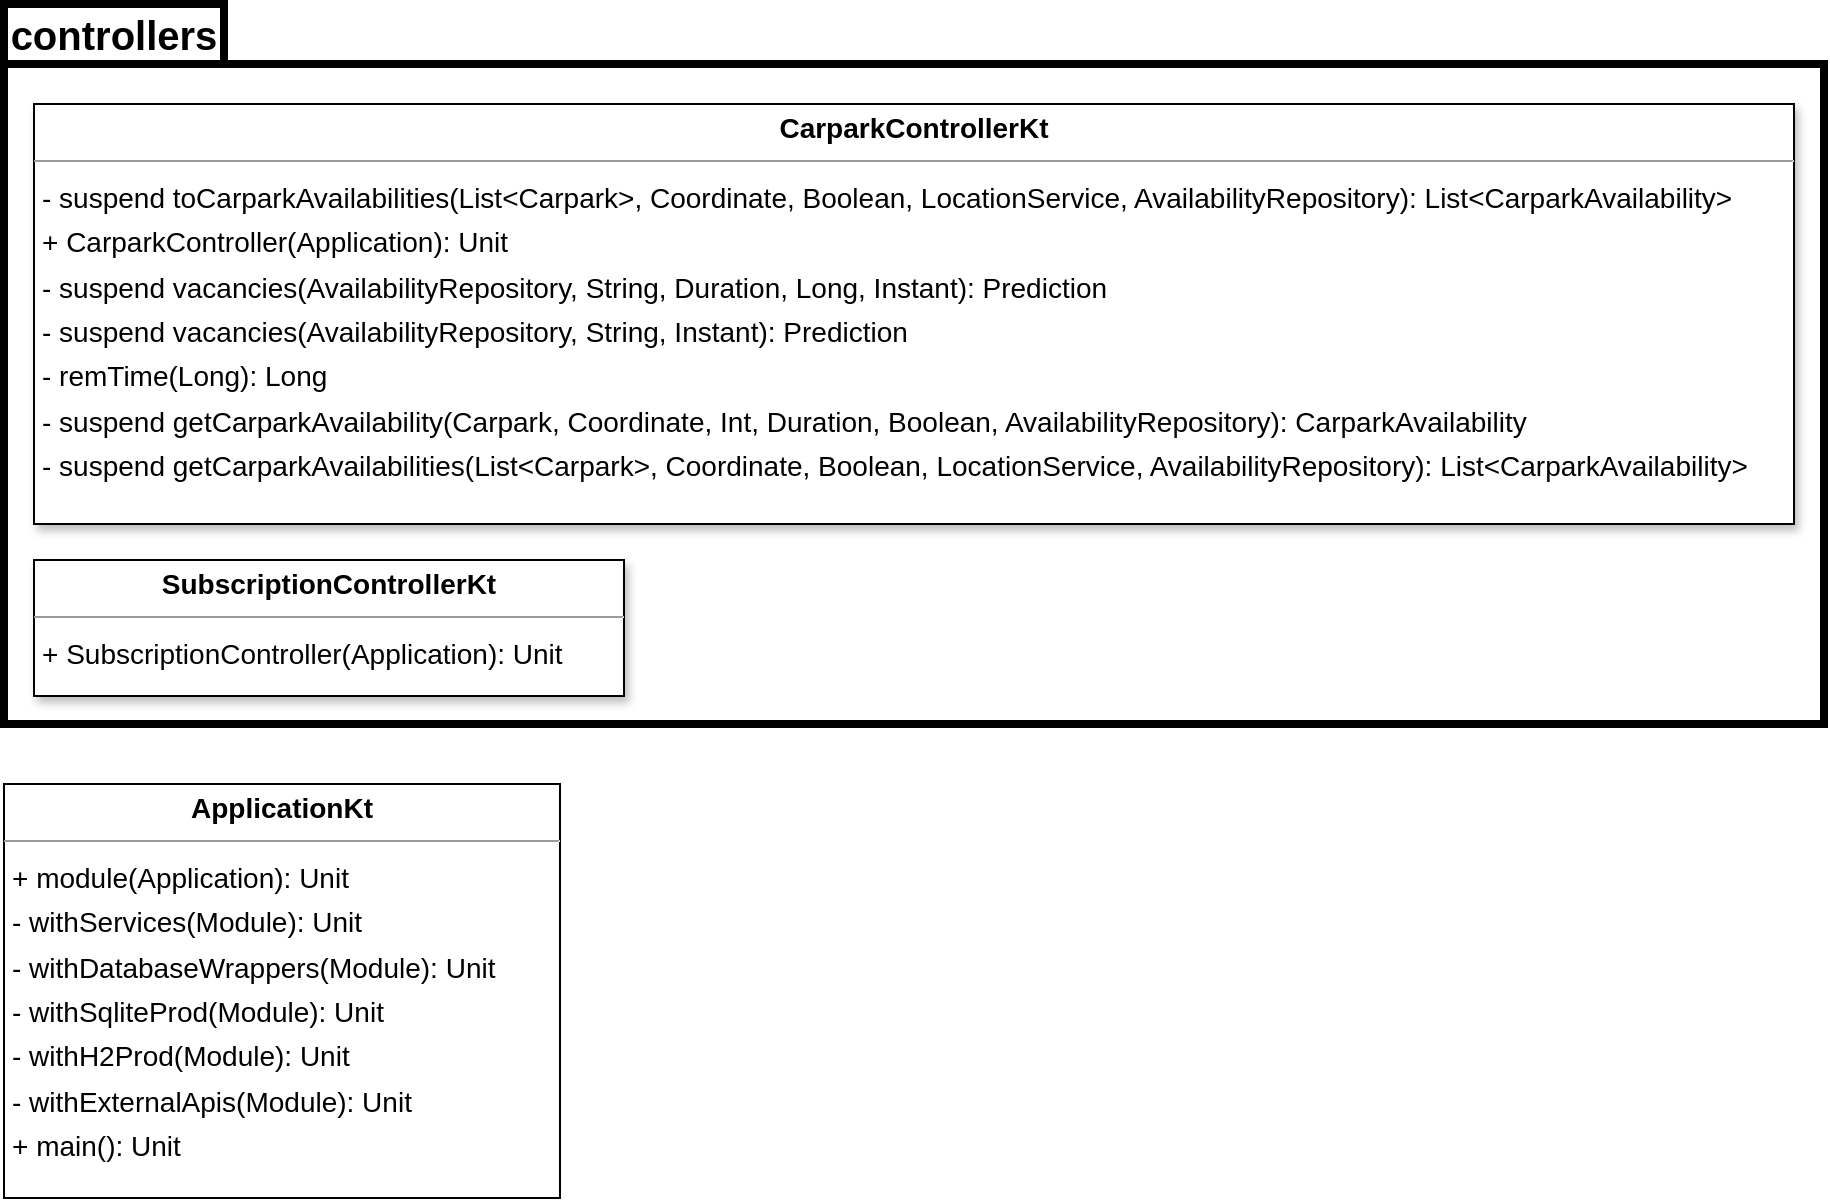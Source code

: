 <mxfile version="22.1.3" type="google">
  <diagram id="G4Oo2_4QXZtaoVm-S8sJ" name="Page-1">
    <mxGraphModel grid="1" page="0" gridSize="10" guides="1" tooltips="1" connect="1" arrows="1" fold="1" pageScale="1" pageWidth="1200" pageHeight="1920" background="none" math="0" shadow="0">
      <root>
        <mxCell id="0" />
        <mxCell id="1" parent="0" />
        <mxCell id="node2" value="&lt;p style=&quot;margin:0px;margin-top:4px;text-align:center;&quot;&gt;&lt;b&gt;ApplicationKt&lt;/b&gt;&lt;/p&gt;&lt;hr size=&quot;1&quot;/&gt;&lt;p style=&quot;margin:0 0 0 4px;line-height:1.6;&quot;&gt;+ module(Application): Unit&lt;br/&gt;- withServices(Module): Unit&lt;br/&gt;- withDatabaseWrappers(Module): Unit&lt;br/&gt;- withSqliteProd(Module): Unit&lt;br/&gt;- withH2Prod(Module): Unit&lt;br/&gt;- withExternalApis(Module): Unit&lt;br/&gt;+ main(): Unit&lt;/p&gt;" style="verticalAlign=top;align=left;overflow=fill;fontSize=14;fontFamily=Helvetica;html=1;rounded=0;shadow=0;comic=0;labelBackgroundColor=none;strokeWidth=1;" vertex="1" parent="1">
          <mxGeometry x="-310" y="-490" width="278" height="207" as="geometry" />
        </mxCell>
        <mxCell id="w4eLnVpQkUb1o6Rw9Cqp-1" value="controllers" style="shape=folder;fontStyle=1;tabWidth=110;tabHeight=30;tabPosition=left;html=1;boundedLbl=1;labelInHeader=1;container=1;collapsible=0;whiteSpace=wrap;fontSize=20;strokeWidth=4;" vertex="1" parent="1">
          <mxGeometry x="-310" y="-880" width="910" height="360" as="geometry" />
        </mxCell>
        <mxCell id="w4eLnVpQkUb1o6Rw9Cqp-2" value="" style="html=1;strokeColor=none;resizeWidth=1;resizeHeight=1;fillColor=none;part=1;connectable=0;allowArrows=0;deletable=0;whiteSpace=wrap;" vertex="1" parent="w4eLnVpQkUb1o6Rw9Cqp-1">
          <mxGeometry width="910" height="252" relative="1" as="geometry">
            <mxPoint y="30" as="offset" />
          </mxGeometry>
        </mxCell>
        <mxCell id="node0" value="&lt;p style=&quot;margin:0px;margin-top:4px;text-align:center;&quot;&gt;&lt;b&gt;CarparkControllerKt&lt;/b&gt;&lt;/p&gt;&lt;hr size=&quot;1&quot;/&gt;&lt;p style=&quot;margin:0 0 0 4px;line-height:1.6;&quot;&gt;- suspend  toCarparkAvailabilities(List&amp;lt;Carpark&amp;gt;, Coordinate, Boolean, LocationService, AvailabilityRepository): List&amp;lt;CarparkAvailability&amp;gt;&lt;br/&gt;+ CarparkController(Application): Unit&lt;br/&gt;- suspend  vacancies(AvailabilityRepository, String, Duration, Long, Instant): Prediction&lt;br/&gt;- suspend  vacancies(AvailabilityRepository, String, Instant): Prediction&lt;br/&gt;- remTime(Long): Long&lt;br/&gt;- suspend  getCarparkAvailability(Carpark, Coordinate, Int, Duration, Boolean, AvailabilityRepository): CarparkAvailability&lt;br/&gt;- suspend  getCarparkAvailabilities(List&amp;lt;Carpark&amp;gt;, Coordinate, Boolean, LocationService, AvailabilityRepository): List&amp;lt;CarparkAvailability&amp;gt;&lt;/p&gt;" style="verticalAlign=top;align=left;overflow=fill;fontSize=14;fontFamily=Helvetica;html=1;rounded=0;shadow=1;comic=0;labelBackgroundColor=none;strokeWidth=1;" vertex="1" parent="w4eLnVpQkUb1o6Rw9Cqp-1">
          <mxGeometry x="15" y="50" width="880" height="210" as="geometry" />
        </mxCell>
        <mxCell id="node1" value="&lt;p style=&quot;margin:0px;margin-top:4px;text-align:center;&quot;&gt;&lt;b&gt;SubscriptionControllerKt&lt;/b&gt;&lt;/p&gt;&lt;hr size=&quot;1&quot;/&gt;&lt;p style=&quot;margin:0 0 0 4px;line-height:1.6;&quot;&gt;+ SubscriptionController(Application): Unit&lt;/p&gt;" style="verticalAlign=top;align=left;overflow=fill;fontSize=14;fontFamily=Helvetica;html=1;rounded=0;shadow=1;comic=0;labelBackgroundColor=none;strokeWidth=1;" vertex="1" parent="w4eLnVpQkUb1o6Rw9Cqp-1">
          <mxGeometry x="15" y="278" width="295" height="68" as="geometry" />
        </mxCell>
      </root>
    </mxGraphModel>
  </diagram>
</mxfile>
